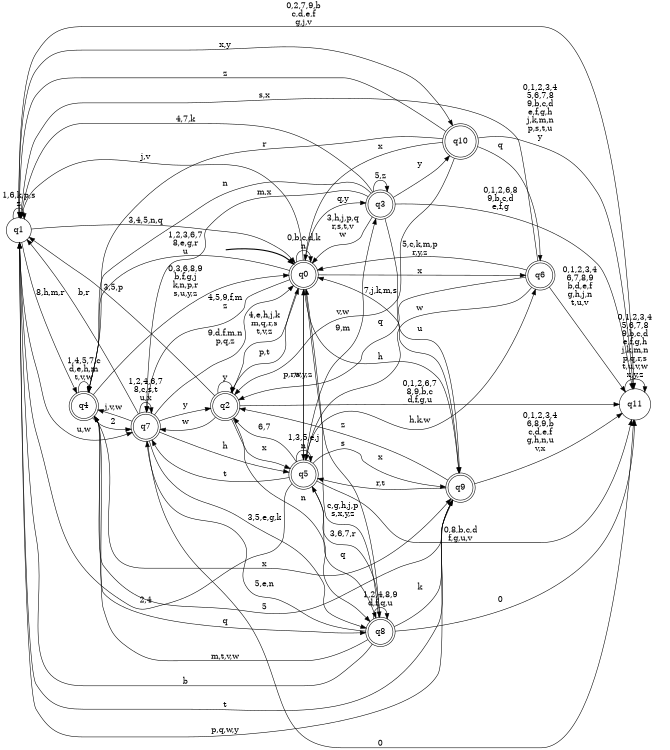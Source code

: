 digraph BlueStar {
__start0 [style = invis, shape = none, label = "", width = 0, height = 0];

rankdir=LR;
size="8,5";

s0 [style="rounded,filled", color="black", fillcolor="white" shape="doublecircle", label="q0"];
s1 [style="filled", color="black", fillcolor="white" shape="circle", label="q1"];
s2 [style="rounded,filled", color="black", fillcolor="white" shape="doublecircle", label="q2"];
s3 [style="rounded,filled", color="black", fillcolor="white" shape="doublecircle", label="q3"];
s4 [style="rounded,filled", color="black", fillcolor="white" shape="doublecircle", label="q4"];
s5 [style="rounded,filled", color="black", fillcolor="white" shape="doublecircle", label="q5"];
s6 [style="rounded,filled", color="black", fillcolor="white" shape="doublecircle", label="q6"];
s7 [style="rounded,filled", color="black", fillcolor="white" shape="doublecircle", label="q7"];
s8 [style="rounded,filled", color="black", fillcolor="white" shape="doublecircle", label="q8"];
s9 [style="rounded,filled", color="black", fillcolor="white" shape="doublecircle", label="q9"];
s10 [style="rounded,filled", color="black", fillcolor="white" shape="doublecircle", label="q10"];
s11 [style="filled", color="black", fillcolor="white" shape="circle", label="q11"];
subgraph cluster_main { 
	graph [pad=".75", ranksep="0.15", nodesep="0.15"];
	 style=invis; 
	__start0 -> s0 [penwidth=2];
}
s0 -> s0 [label="0,b,c,d,k\nn"];
s0 -> s1 [label="j,v"];
s0 -> s2 [label="p,t"];
s0 -> s3 [label="q,y"];
s0 -> s4 [label="1,2,3,6,7\n8,e,g,r\nu"];
s0 -> s5 [label="w"];
s0 -> s6 [label="x"];
s0 -> s7 [label="4,5,9,f,m\nz"];
s0 -> s8 [label="s"];
s0 -> s9 [label="h"];
s1 -> s0 [label="3,4,5,n,q"];
s1 -> s1 [label="1,6,k,p,s\nz"];
s1 -> s4 [label="8,h,m,r"];
s1 -> s7 [label="u,w"];
s1 -> s9 [label="t"];
s1 -> s10 [label="x,y"];
s1 -> s11 [label="0,2,7,9,b\nc,d,e,f\ng,j,v"];
s2 -> s0 [label="4,e,h,j,k\nm,q,r,s\nt,v,z"];
s2 -> s1 [label="3,5,p"];
s2 -> s2 [label="y"];
s2 -> s5 [label="x"];
s2 -> s7 [label="w"];
s2 -> s8 [label="n"];
s2 -> s11 [label="0,1,2,6,7\n8,9,b,c\nd,f,g,u"];
s3 -> s0 [label="3,h,j,p,q\nr,s,t,v\nw"];
s3 -> s1 [label="4,7,k"];
s3 -> s3 [label="5,z"];
s3 -> s4 [label="n"];
s3 -> s7 [label="m,x"];
s3 -> s9 [label="u"];
s3 -> s10 [label="y"];
s3 -> s11 [label="0,1,2,6,8\n9,b,c,d\ne,f,g"];
s4 -> s0 [label="0,3,6,8,9\nb,f,g,j\nk,n,p,r\ns,u,y,z"];
s4 -> s4 [label="1,4,5,7,c\nd,e,h,m\nt,v,w"];
s4 -> s7 [label="2"];
s4 -> s8 [label="q"];
s4 -> s9 [label="x"];
s5 -> s0 [label="p,r,s,y,z"];
s5 -> s1 [label="2,4"];
s5 -> s2 [label="6,7"];
s5 -> s3 [label="9,m"];
s5 -> s5 [label="1,3,5,e,j\nn"];
s5 -> s6 [label="h,k,w"];
s5 -> s7 [label="t"];
s5 -> s8 [label="q"];
s5 -> s9 [label="x"];
s5 -> s11 [label="0,8,b,c,d\nf,g,u,v"];
s6 -> s0 [label="5,c,k,m,p\nr,y,z"];
s6 -> s1 [label="s,x"];
s6 -> s2 [label="q"];
s6 -> s5 [label="w"];
s6 -> s11 [label="0,1,2,3,4\n6,7,8,9\nb,d,e,f\ng,h,j,n\nt,u,v"];
s7 -> s0 [label="9,d,f,m,n\np,q,z"];
s7 -> s1 [label="b,r"];
s7 -> s2 [label="y"];
s7 -> s4 [label="j,v,w"];
s7 -> s5 [label="h"];
s7 -> s7 [label="1,2,4,6,7\n8,c,s,t\nu,x"];
s7 -> s8 [label="3,5,e,g,k"];
s7 -> s11 [label="0"];
s8 -> s0 [label="c,g,h,j,p\ns,x,y,z"];
s8 -> s1 [label="b"];
s8 -> s4 [label="m,t,v,w"];
s8 -> s5 [label="3,6,7,r"];
s8 -> s7 [label="5,e,n"];
s8 -> s8 [label="1,2,4,8,9\nd,f,q,u"];
s8 -> s9 [label="k"];
s8 -> s11 [label="0"];
s9 -> s0 [label="7,j,k,m,s"];
s9 -> s1 [label="p,q,w,y"];
s9 -> s2 [label="z"];
s9 -> s4 [label="5"];
s9 -> s5 [label="r,t"];
s9 -> s11 [label="0,1,2,3,4\n6,8,9,b\nc,d,e,f\ng,h,n,u\nv,x"];
s10 -> s0 [label="x"];
s10 -> s1 [label="z"];
s10 -> s2 [label="v,w"];
s10 -> s4 [label="r"];
s10 -> s6 [label="q"];
s10 -> s11 [label="0,1,2,3,4\n5,6,7,8\n9,b,c,d\ne,f,g,h\nj,k,m,n\np,s,t,u\ny"];
s11 -> s11 [label="0,1,2,3,4\n5,6,7,8\n9,b,c,d\ne,f,g,h\nj,k,m,n\np,q,r,s\nt,u,v,w\nx,y,z"];

}